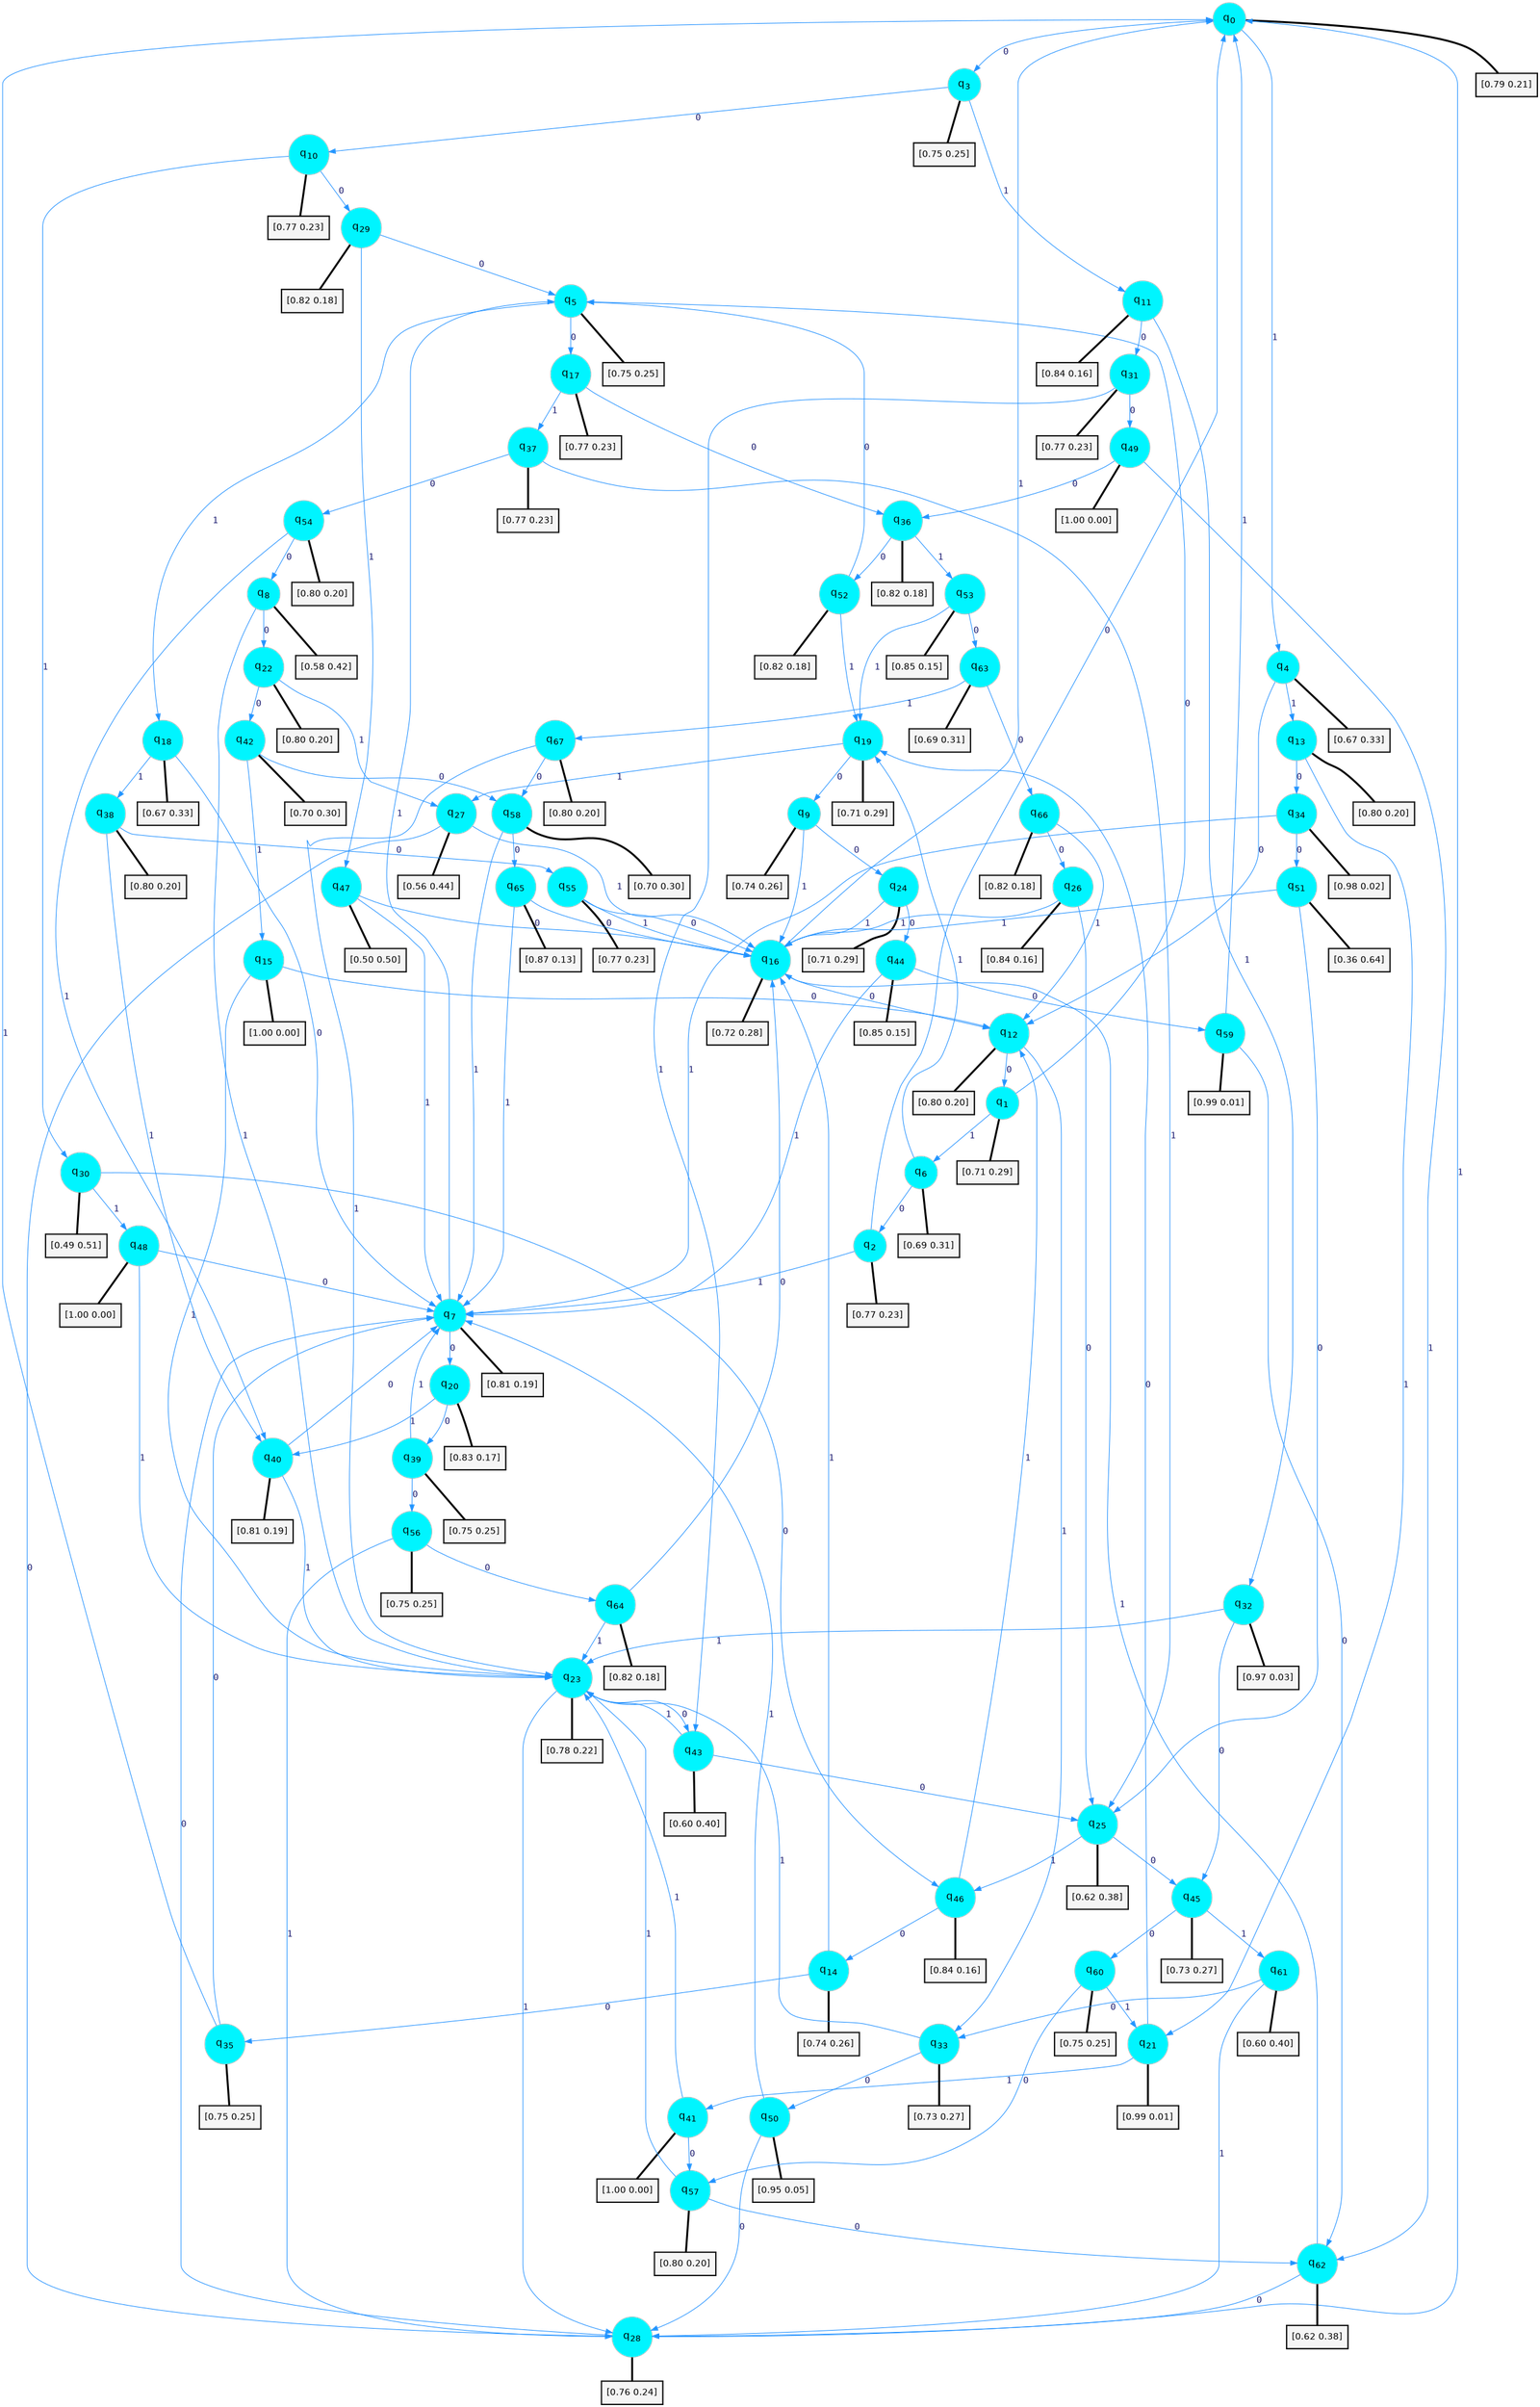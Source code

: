 digraph G {
graph [
bgcolor=transparent, dpi=300, rankdir=TD, size="40,25"];
node [
color=gray, fillcolor=turquoise1, fontcolor=black, fontname=Helvetica, fontsize=16, fontweight=bold, shape=circle, style=filled];
edge [
arrowsize=1, color=dodgerblue1, fontcolor=midnightblue, fontname=courier, fontweight=bold, penwidth=1, style=solid, weight=20];
0[label=<q<SUB>0</SUB>>];
1[label=<q<SUB>1</SUB>>];
2[label=<q<SUB>2</SUB>>];
3[label=<q<SUB>3</SUB>>];
4[label=<q<SUB>4</SUB>>];
5[label=<q<SUB>5</SUB>>];
6[label=<q<SUB>6</SUB>>];
7[label=<q<SUB>7</SUB>>];
8[label=<q<SUB>8</SUB>>];
9[label=<q<SUB>9</SUB>>];
10[label=<q<SUB>10</SUB>>];
11[label=<q<SUB>11</SUB>>];
12[label=<q<SUB>12</SUB>>];
13[label=<q<SUB>13</SUB>>];
14[label=<q<SUB>14</SUB>>];
15[label=<q<SUB>15</SUB>>];
16[label=<q<SUB>16</SUB>>];
17[label=<q<SUB>17</SUB>>];
18[label=<q<SUB>18</SUB>>];
19[label=<q<SUB>19</SUB>>];
20[label=<q<SUB>20</SUB>>];
21[label=<q<SUB>21</SUB>>];
22[label=<q<SUB>22</SUB>>];
23[label=<q<SUB>23</SUB>>];
24[label=<q<SUB>24</SUB>>];
25[label=<q<SUB>25</SUB>>];
26[label=<q<SUB>26</SUB>>];
27[label=<q<SUB>27</SUB>>];
28[label=<q<SUB>28</SUB>>];
29[label=<q<SUB>29</SUB>>];
30[label=<q<SUB>30</SUB>>];
31[label=<q<SUB>31</SUB>>];
32[label=<q<SUB>32</SUB>>];
33[label=<q<SUB>33</SUB>>];
34[label=<q<SUB>34</SUB>>];
35[label=<q<SUB>35</SUB>>];
36[label=<q<SUB>36</SUB>>];
37[label=<q<SUB>37</SUB>>];
38[label=<q<SUB>38</SUB>>];
39[label=<q<SUB>39</SUB>>];
40[label=<q<SUB>40</SUB>>];
41[label=<q<SUB>41</SUB>>];
42[label=<q<SUB>42</SUB>>];
43[label=<q<SUB>43</SUB>>];
44[label=<q<SUB>44</SUB>>];
45[label=<q<SUB>45</SUB>>];
46[label=<q<SUB>46</SUB>>];
47[label=<q<SUB>47</SUB>>];
48[label=<q<SUB>48</SUB>>];
49[label=<q<SUB>49</SUB>>];
50[label=<q<SUB>50</SUB>>];
51[label=<q<SUB>51</SUB>>];
52[label=<q<SUB>52</SUB>>];
53[label=<q<SUB>53</SUB>>];
54[label=<q<SUB>54</SUB>>];
55[label=<q<SUB>55</SUB>>];
56[label=<q<SUB>56</SUB>>];
57[label=<q<SUB>57</SUB>>];
58[label=<q<SUB>58</SUB>>];
59[label=<q<SUB>59</SUB>>];
60[label=<q<SUB>60</SUB>>];
61[label=<q<SUB>61</SUB>>];
62[label=<q<SUB>62</SUB>>];
63[label=<q<SUB>63</SUB>>];
64[label=<q<SUB>64</SUB>>];
65[label=<q<SUB>65</SUB>>];
66[label=<q<SUB>66</SUB>>];
67[label=<q<SUB>67</SUB>>];
68[label="[0.79 0.21]", shape=box,fontcolor=black, fontname=Helvetica, fontsize=14, penwidth=2, fillcolor=whitesmoke,color=black];
69[label="[0.71 0.29]", shape=box,fontcolor=black, fontname=Helvetica, fontsize=14, penwidth=2, fillcolor=whitesmoke,color=black];
70[label="[0.77 0.23]", shape=box,fontcolor=black, fontname=Helvetica, fontsize=14, penwidth=2, fillcolor=whitesmoke,color=black];
71[label="[0.75 0.25]", shape=box,fontcolor=black, fontname=Helvetica, fontsize=14, penwidth=2, fillcolor=whitesmoke,color=black];
72[label="[0.67 0.33]", shape=box,fontcolor=black, fontname=Helvetica, fontsize=14, penwidth=2, fillcolor=whitesmoke,color=black];
73[label="[0.75 0.25]", shape=box,fontcolor=black, fontname=Helvetica, fontsize=14, penwidth=2, fillcolor=whitesmoke,color=black];
74[label="[0.69 0.31]", shape=box,fontcolor=black, fontname=Helvetica, fontsize=14, penwidth=2, fillcolor=whitesmoke,color=black];
75[label="[0.81 0.19]", shape=box,fontcolor=black, fontname=Helvetica, fontsize=14, penwidth=2, fillcolor=whitesmoke,color=black];
76[label="[0.58 0.42]", shape=box,fontcolor=black, fontname=Helvetica, fontsize=14, penwidth=2, fillcolor=whitesmoke,color=black];
77[label="[0.74 0.26]", shape=box,fontcolor=black, fontname=Helvetica, fontsize=14, penwidth=2, fillcolor=whitesmoke,color=black];
78[label="[0.77 0.23]", shape=box,fontcolor=black, fontname=Helvetica, fontsize=14, penwidth=2, fillcolor=whitesmoke,color=black];
79[label="[0.84 0.16]", shape=box,fontcolor=black, fontname=Helvetica, fontsize=14, penwidth=2, fillcolor=whitesmoke,color=black];
80[label="[0.80 0.20]", shape=box,fontcolor=black, fontname=Helvetica, fontsize=14, penwidth=2, fillcolor=whitesmoke,color=black];
81[label="[0.80 0.20]", shape=box,fontcolor=black, fontname=Helvetica, fontsize=14, penwidth=2, fillcolor=whitesmoke,color=black];
82[label="[0.74 0.26]", shape=box,fontcolor=black, fontname=Helvetica, fontsize=14, penwidth=2, fillcolor=whitesmoke,color=black];
83[label="[1.00 0.00]", shape=box,fontcolor=black, fontname=Helvetica, fontsize=14, penwidth=2, fillcolor=whitesmoke,color=black];
84[label="[0.72 0.28]", shape=box,fontcolor=black, fontname=Helvetica, fontsize=14, penwidth=2, fillcolor=whitesmoke,color=black];
85[label="[0.77 0.23]", shape=box,fontcolor=black, fontname=Helvetica, fontsize=14, penwidth=2, fillcolor=whitesmoke,color=black];
86[label="[0.67 0.33]", shape=box,fontcolor=black, fontname=Helvetica, fontsize=14, penwidth=2, fillcolor=whitesmoke,color=black];
87[label="[0.71 0.29]", shape=box,fontcolor=black, fontname=Helvetica, fontsize=14, penwidth=2, fillcolor=whitesmoke,color=black];
88[label="[0.83 0.17]", shape=box,fontcolor=black, fontname=Helvetica, fontsize=14, penwidth=2, fillcolor=whitesmoke,color=black];
89[label="[0.99 0.01]", shape=box,fontcolor=black, fontname=Helvetica, fontsize=14, penwidth=2, fillcolor=whitesmoke,color=black];
90[label="[0.80 0.20]", shape=box,fontcolor=black, fontname=Helvetica, fontsize=14, penwidth=2, fillcolor=whitesmoke,color=black];
91[label="[0.78 0.22]", shape=box,fontcolor=black, fontname=Helvetica, fontsize=14, penwidth=2, fillcolor=whitesmoke,color=black];
92[label="[0.71 0.29]", shape=box,fontcolor=black, fontname=Helvetica, fontsize=14, penwidth=2, fillcolor=whitesmoke,color=black];
93[label="[0.62 0.38]", shape=box,fontcolor=black, fontname=Helvetica, fontsize=14, penwidth=2, fillcolor=whitesmoke,color=black];
94[label="[0.84 0.16]", shape=box,fontcolor=black, fontname=Helvetica, fontsize=14, penwidth=2, fillcolor=whitesmoke,color=black];
95[label="[0.56 0.44]", shape=box,fontcolor=black, fontname=Helvetica, fontsize=14, penwidth=2, fillcolor=whitesmoke,color=black];
96[label="[0.76 0.24]", shape=box,fontcolor=black, fontname=Helvetica, fontsize=14, penwidth=2, fillcolor=whitesmoke,color=black];
97[label="[0.82 0.18]", shape=box,fontcolor=black, fontname=Helvetica, fontsize=14, penwidth=2, fillcolor=whitesmoke,color=black];
98[label="[0.49 0.51]", shape=box,fontcolor=black, fontname=Helvetica, fontsize=14, penwidth=2, fillcolor=whitesmoke,color=black];
99[label="[0.77 0.23]", shape=box,fontcolor=black, fontname=Helvetica, fontsize=14, penwidth=2, fillcolor=whitesmoke,color=black];
100[label="[0.97 0.03]", shape=box,fontcolor=black, fontname=Helvetica, fontsize=14, penwidth=2, fillcolor=whitesmoke,color=black];
101[label="[0.73 0.27]", shape=box,fontcolor=black, fontname=Helvetica, fontsize=14, penwidth=2, fillcolor=whitesmoke,color=black];
102[label="[0.98 0.02]", shape=box,fontcolor=black, fontname=Helvetica, fontsize=14, penwidth=2, fillcolor=whitesmoke,color=black];
103[label="[0.75 0.25]", shape=box,fontcolor=black, fontname=Helvetica, fontsize=14, penwidth=2, fillcolor=whitesmoke,color=black];
104[label="[0.82 0.18]", shape=box,fontcolor=black, fontname=Helvetica, fontsize=14, penwidth=2, fillcolor=whitesmoke,color=black];
105[label="[0.77 0.23]", shape=box,fontcolor=black, fontname=Helvetica, fontsize=14, penwidth=2, fillcolor=whitesmoke,color=black];
106[label="[0.80 0.20]", shape=box,fontcolor=black, fontname=Helvetica, fontsize=14, penwidth=2, fillcolor=whitesmoke,color=black];
107[label="[0.75 0.25]", shape=box,fontcolor=black, fontname=Helvetica, fontsize=14, penwidth=2, fillcolor=whitesmoke,color=black];
108[label="[0.81 0.19]", shape=box,fontcolor=black, fontname=Helvetica, fontsize=14, penwidth=2, fillcolor=whitesmoke,color=black];
109[label="[1.00 0.00]", shape=box,fontcolor=black, fontname=Helvetica, fontsize=14, penwidth=2, fillcolor=whitesmoke,color=black];
110[label="[0.70 0.30]", shape=box,fontcolor=black, fontname=Helvetica, fontsize=14, penwidth=2, fillcolor=whitesmoke,color=black];
111[label="[0.60 0.40]", shape=box,fontcolor=black, fontname=Helvetica, fontsize=14, penwidth=2, fillcolor=whitesmoke,color=black];
112[label="[0.85 0.15]", shape=box,fontcolor=black, fontname=Helvetica, fontsize=14, penwidth=2, fillcolor=whitesmoke,color=black];
113[label="[0.73 0.27]", shape=box,fontcolor=black, fontname=Helvetica, fontsize=14, penwidth=2, fillcolor=whitesmoke,color=black];
114[label="[0.84 0.16]", shape=box,fontcolor=black, fontname=Helvetica, fontsize=14, penwidth=2, fillcolor=whitesmoke,color=black];
115[label="[0.50 0.50]", shape=box,fontcolor=black, fontname=Helvetica, fontsize=14, penwidth=2, fillcolor=whitesmoke,color=black];
116[label="[1.00 0.00]", shape=box,fontcolor=black, fontname=Helvetica, fontsize=14, penwidth=2, fillcolor=whitesmoke,color=black];
117[label="[1.00 0.00]", shape=box,fontcolor=black, fontname=Helvetica, fontsize=14, penwidth=2, fillcolor=whitesmoke,color=black];
118[label="[0.95 0.05]", shape=box,fontcolor=black, fontname=Helvetica, fontsize=14, penwidth=2, fillcolor=whitesmoke,color=black];
119[label="[0.36 0.64]", shape=box,fontcolor=black, fontname=Helvetica, fontsize=14, penwidth=2, fillcolor=whitesmoke,color=black];
120[label="[0.82 0.18]", shape=box,fontcolor=black, fontname=Helvetica, fontsize=14, penwidth=2, fillcolor=whitesmoke,color=black];
121[label="[0.85 0.15]", shape=box,fontcolor=black, fontname=Helvetica, fontsize=14, penwidth=2, fillcolor=whitesmoke,color=black];
122[label="[0.80 0.20]", shape=box,fontcolor=black, fontname=Helvetica, fontsize=14, penwidth=2, fillcolor=whitesmoke,color=black];
123[label="[0.77 0.23]", shape=box,fontcolor=black, fontname=Helvetica, fontsize=14, penwidth=2, fillcolor=whitesmoke,color=black];
124[label="[0.75 0.25]", shape=box,fontcolor=black, fontname=Helvetica, fontsize=14, penwidth=2, fillcolor=whitesmoke,color=black];
125[label="[0.80 0.20]", shape=box,fontcolor=black, fontname=Helvetica, fontsize=14, penwidth=2, fillcolor=whitesmoke,color=black];
126[label="[0.70 0.30]", shape=box,fontcolor=black, fontname=Helvetica, fontsize=14, penwidth=2, fillcolor=whitesmoke,color=black];
127[label="[0.99 0.01]", shape=box,fontcolor=black, fontname=Helvetica, fontsize=14, penwidth=2, fillcolor=whitesmoke,color=black];
128[label="[0.75 0.25]", shape=box,fontcolor=black, fontname=Helvetica, fontsize=14, penwidth=2, fillcolor=whitesmoke,color=black];
129[label="[0.60 0.40]", shape=box,fontcolor=black, fontname=Helvetica, fontsize=14, penwidth=2, fillcolor=whitesmoke,color=black];
130[label="[0.62 0.38]", shape=box,fontcolor=black, fontname=Helvetica, fontsize=14, penwidth=2, fillcolor=whitesmoke,color=black];
131[label="[0.69 0.31]", shape=box,fontcolor=black, fontname=Helvetica, fontsize=14, penwidth=2, fillcolor=whitesmoke,color=black];
132[label="[0.82 0.18]", shape=box,fontcolor=black, fontname=Helvetica, fontsize=14, penwidth=2, fillcolor=whitesmoke,color=black];
133[label="[0.87 0.13]", shape=box,fontcolor=black, fontname=Helvetica, fontsize=14, penwidth=2, fillcolor=whitesmoke,color=black];
134[label="[0.82 0.18]", shape=box,fontcolor=black, fontname=Helvetica, fontsize=14, penwidth=2, fillcolor=whitesmoke,color=black];
135[label="[0.80 0.20]", shape=box,fontcolor=black, fontname=Helvetica, fontsize=14, penwidth=2, fillcolor=whitesmoke,color=black];
0->3 [label=0];
0->4 [label=1];
0->68 [arrowhead=none, penwidth=3,color=black];
1->5 [label=0];
1->6 [label=1];
1->69 [arrowhead=none, penwidth=3,color=black];
2->0 [label=0];
2->7 [label=1];
2->70 [arrowhead=none, penwidth=3,color=black];
3->10 [label=0];
3->11 [label=1];
3->71 [arrowhead=none, penwidth=3,color=black];
4->12 [label=0];
4->13 [label=1];
4->72 [arrowhead=none, penwidth=3,color=black];
5->17 [label=0];
5->18 [label=1];
5->73 [arrowhead=none, penwidth=3,color=black];
6->2 [label=0];
6->19 [label=1];
6->74 [arrowhead=none, penwidth=3,color=black];
7->20 [label=0];
7->5 [label=1];
7->75 [arrowhead=none, penwidth=3,color=black];
8->22 [label=0];
8->23 [label=1];
8->76 [arrowhead=none, penwidth=3,color=black];
9->24 [label=0];
9->16 [label=1];
9->77 [arrowhead=none, penwidth=3,color=black];
10->29 [label=0];
10->30 [label=1];
10->78 [arrowhead=none, penwidth=3,color=black];
11->31 [label=0];
11->32 [label=1];
11->79 [arrowhead=none, penwidth=3,color=black];
12->1 [label=0];
12->33 [label=1];
12->80 [arrowhead=none, penwidth=3,color=black];
13->34 [label=0];
13->21 [label=1];
13->81 [arrowhead=none, penwidth=3,color=black];
14->35 [label=0];
14->16 [label=1];
14->82 [arrowhead=none, penwidth=3,color=black];
15->12 [label=0];
15->23 [label=1];
15->83 [arrowhead=none, penwidth=3,color=black];
16->12 [label=0];
16->0 [label=1];
16->84 [arrowhead=none, penwidth=3,color=black];
17->36 [label=0];
17->37 [label=1];
17->85 [arrowhead=none, penwidth=3,color=black];
18->7 [label=0];
18->38 [label=1];
18->86 [arrowhead=none, penwidth=3,color=black];
19->9 [label=0];
19->27 [label=1];
19->87 [arrowhead=none, penwidth=3,color=black];
20->39 [label=0];
20->40 [label=1];
20->88 [arrowhead=none, penwidth=3,color=black];
21->19 [label=0];
21->41 [label=1];
21->89 [arrowhead=none, penwidth=3,color=black];
22->42 [label=0];
22->27 [label=1];
22->90 [arrowhead=none, penwidth=3,color=black];
23->43 [label=0];
23->28 [label=1];
23->91 [arrowhead=none, penwidth=3,color=black];
24->44 [label=0];
24->16 [label=1];
24->92 [arrowhead=none, penwidth=3,color=black];
25->45 [label=0];
25->46 [label=1];
25->93 [arrowhead=none, penwidth=3,color=black];
26->25 [label=0];
26->16 [label=1];
26->94 [arrowhead=none, penwidth=3,color=black];
27->28 [label=0];
27->16 [label=1];
27->95 [arrowhead=none, penwidth=3,color=black];
28->7 [label=0];
28->0 [label=1];
28->96 [arrowhead=none, penwidth=3,color=black];
29->5 [label=0];
29->47 [label=1];
29->97 [arrowhead=none, penwidth=3,color=black];
30->46 [label=0];
30->48 [label=1];
30->98 [arrowhead=none, penwidth=3,color=black];
31->49 [label=0];
31->43 [label=1];
31->99 [arrowhead=none, penwidth=3,color=black];
32->45 [label=0];
32->23 [label=1];
32->100 [arrowhead=none, penwidth=3,color=black];
33->50 [label=0];
33->23 [label=1];
33->101 [arrowhead=none, penwidth=3,color=black];
34->51 [label=0];
34->7 [label=1];
34->102 [arrowhead=none, penwidth=3,color=black];
35->7 [label=0];
35->0 [label=1];
35->103 [arrowhead=none, penwidth=3,color=black];
36->52 [label=0];
36->53 [label=1];
36->104 [arrowhead=none, penwidth=3,color=black];
37->54 [label=0];
37->25 [label=1];
37->105 [arrowhead=none, penwidth=3,color=black];
38->55 [label=0];
38->40 [label=1];
38->106 [arrowhead=none, penwidth=3,color=black];
39->56 [label=0];
39->7 [label=1];
39->107 [arrowhead=none, penwidth=3,color=black];
40->7 [label=0];
40->23 [label=1];
40->108 [arrowhead=none, penwidth=3,color=black];
41->57 [label=0];
41->23 [label=1];
41->109 [arrowhead=none, penwidth=3,color=black];
42->58 [label=0];
42->15 [label=1];
42->110 [arrowhead=none, penwidth=3,color=black];
43->25 [label=0];
43->23 [label=1];
43->111 [arrowhead=none, penwidth=3,color=black];
44->59 [label=0];
44->7 [label=1];
44->112 [arrowhead=none, penwidth=3,color=black];
45->60 [label=0];
45->61 [label=1];
45->113 [arrowhead=none, penwidth=3,color=black];
46->14 [label=0];
46->12 [label=1];
46->114 [arrowhead=none, penwidth=3,color=black];
47->16 [label=0];
47->7 [label=1];
47->115 [arrowhead=none, penwidth=3,color=black];
48->7 [label=0];
48->23 [label=1];
48->116 [arrowhead=none, penwidth=3,color=black];
49->36 [label=0];
49->62 [label=1];
49->117 [arrowhead=none, penwidth=3,color=black];
50->28 [label=0];
50->7 [label=1];
50->118 [arrowhead=none, penwidth=3,color=black];
51->25 [label=0];
51->16 [label=1];
51->119 [arrowhead=none, penwidth=3,color=black];
52->5 [label=0];
52->19 [label=1];
52->120 [arrowhead=none, penwidth=3,color=black];
53->63 [label=0];
53->19 [label=1];
53->121 [arrowhead=none, penwidth=3,color=black];
54->8 [label=0];
54->40 [label=1];
54->122 [arrowhead=none, penwidth=3,color=black];
55->16 [label=0];
55->16 [label=1];
55->123 [arrowhead=none, penwidth=3,color=black];
56->64 [label=0];
56->28 [label=1];
56->124 [arrowhead=none, penwidth=3,color=black];
57->62 [label=0];
57->23 [label=1];
57->125 [arrowhead=none, penwidth=3,color=black];
58->65 [label=0];
58->7 [label=1];
58->126 [arrowhead=none, penwidth=3,color=black];
59->62 [label=0];
59->0 [label=1];
59->127 [arrowhead=none, penwidth=3,color=black];
60->57 [label=0];
60->21 [label=1];
60->128 [arrowhead=none, penwidth=3,color=black];
61->33 [label=0];
61->28 [label=1];
61->129 [arrowhead=none, penwidth=3,color=black];
62->28 [label=0];
62->16 [label=1];
62->130 [arrowhead=none, penwidth=3,color=black];
63->66 [label=0];
63->67 [label=1];
63->131 [arrowhead=none, penwidth=3,color=black];
64->16 [label=0];
64->23 [label=1];
64->132 [arrowhead=none, penwidth=3,color=black];
65->16 [label=0];
65->7 [label=1];
65->133 [arrowhead=none, penwidth=3,color=black];
66->26 [label=0];
66->12 [label=1];
66->134 [arrowhead=none, penwidth=3,color=black];
67->58 [label=0];
67->23 [label=1];
67->135 [arrowhead=none, penwidth=3,color=black];
}
